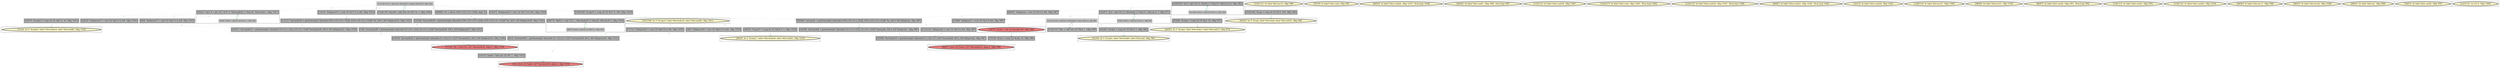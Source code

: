 
digraph G {



node295->node293 [style=dotted,color=forestgreen,label="T",fontcolor=forestgreen ]
node294->node295 [style=dotted,color=forestgreen,label="T",fontcolor=forestgreen ]
node304->node319 [style=dotted,color=forestgreen,label="T",fontcolor=forestgreen ]
node337->node291 [style=dotted,color=forestgreen,label="T",fontcolor=forestgreen ]
node337->node282 [style=dotted,color=forestgreen,label="T",fontcolor=forestgreen ]
node284->node318 [style=dotted,color=forestgreen,label="T",fontcolor=forestgreen ]
node309->node312 [style=dotted,color=forestgreen,label="T",fontcolor=forestgreen ]
node304->node303 [style=dotted,color=forestgreen,label="T",fontcolor=forestgreen ]
node302->node318 [style=dotted,color=forestgreen,label="T",fontcolor=forestgreen ]
node337->node340 [style=dotted,color=forestgreen,label="T",fontcolor=forestgreen ]
node342->node347 [style=dotted,color=forestgreen,label="T",fontcolor=forestgreen ]
node283->node316 [style=dotted,color=forestgreen,label="T",fontcolor=forestgreen ]
node285->node328 [style=dotted,color=forestgreen,label="T",fontcolor=forestgreen ]
node307->node311 [style=dotted,color=forestgreen,label="T",fontcolor=forestgreen ]
node336->node337 [style=dotted,color=forestgreen,label="T",fontcolor=forestgreen ]
node291->node290 [style=dotted,color=forestgreen,label="T",fontcolor=forestgreen ]
node348->node344 [style=dotted,color=forestgreen,label="T",fontcolor=forestgreen ]
node309->node310 [style=dotted,color=forestgreen,label="T",fontcolor=forestgreen ]
node307->node284 [style=dotted,color=forestgreen,label="T",fontcolor=forestgreen ]
node293->node333 [style=dotted,color=forestgreen,label="T",fontcolor=forestgreen ]
node309->node297 [style=dotted,color=forestgreen,label="T",fontcolor=forestgreen ]
node307->node308 [style=dotted,color=forestgreen,label="T",fontcolor=forestgreen ]
node303->node304 [style=dotted,color=forestgreen,label="T",fontcolor=forestgreen ]
node334->node314 [style=dotted,color=forestgreen,label="T",fontcolor=forestgreen ]
node342->node341 [style=dotted,color=forestgreen,label="T",fontcolor=forestgreen ]
node322->node287 [style=dotted,color=forestgreen,label="T",fontcolor=forestgreen ]
node286->node324 [style=dotted,color=forestgreen,label="T",fontcolor=forestgreen ]
node331->node348 [style=dotted,color=forestgreen,label="T",fontcolor=forestgreen ]
node301->node332 [style=dotted,color=forestgreen,label="T",fontcolor=forestgreen ]
node311->node346 [style=dotted,color=forestgreen,label="T",fontcolor=forestgreen ]
node307->node295 [style=dotted,color=forestgreen,label="T",fontcolor=forestgreen ]
node332->node331 [style=dotted,color=forestgreen,label="T",fontcolor=forestgreen ]
node318->node316 [style=dotted,color=forestgreen,label="T",fontcolor=forestgreen ]
node289->node322 [style=dotted,color=forestgreen,label="T",fontcolor=forestgreen ]
node307->node289 [style=dotted,color=forestgreen,label="T",fontcolor=forestgreen ]
node347->node331 [style=dotted,color=forestgreen,label="T",fontcolor=forestgreen ]
node312->node348 [style=dotted,color=forestgreen,label="T",fontcolor=forestgreen ]
node337->node336 [style=dotted,color=forestgreen,label="T",fontcolor=forestgreen ]
node314->node344 [style=dotted,color=forestgreen,label="T",fontcolor=forestgreen ]
node308->node307 [style=dotted,color=forestgreen,label="T",fontcolor=forestgreen ]
node295->node288 [style=dotted,color=forestgreen,label="T",fontcolor=forestgreen ]
node295->node294 [style=dotted,color=forestgreen,label="T",fontcolor=forestgreen ]
node302->node322 [style=dotted,color=forestgreen,label="T",fontcolor=forestgreen ]
node304->node301 [style=dotted,color=forestgreen,label="T",fontcolor=forestgreen ]
node295->node283 [style=dotted,color=forestgreen,label="T",fontcolor=forestgreen ]
node343->node345 [style=dotted,color=forestgreen,label="T",fontcolor=forestgreen ]
node287->node286 [style=dotted,color=forestgreen,label="T",fontcolor=forestgreen ]
node288->node287 [style=dotted,color=forestgreen,label="T",fontcolor=forestgreen ]
node302->node332 [style=dotted,color=forestgreen,label="T",fontcolor=forestgreen ]
node310->node309 [style=dotted,color=forestgreen,label="T",fontcolor=forestgreen ]
node316->node281 [style=dotted,color=forestgreen,label="T",fontcolor=forestgreen ]
node342->node343 [style=dotted,color=forestgreen,label="T",fontcolor=forestgreen ]
node340->node286 [style=dotted,color=forestgreen,label="T",fontcolor=forestgreen ]
node282->node281 [style=dotted,color=forestgreen,label="T",fontcolor=forestgreen ]
node281->node328 [style=dotted,color=forestgreen,label="T",fontcolor=forestgreen ]
node341->node342 [style=dotted,color=forestgreen,label="T",fontcolor=forestgreen ]
node319->node325 [style=dotted,color=forestgreen,label="T",fontcolor=forestgreen ]
node297->node296 [style=dotted,color=forestgreen,label="T",fontcolor=forestgreen ]
node324->node285 [style=dotted,color=forestgreen,label="T",fontcolor=forestgreen ]


subgraph cluster61 {


node348 [penwidth=3.0,fontsize=20,fillcolor=grey,label="[55/58]  %arrayidx10 = getelementptr inbounds [5 x i32], [5 x i32]* %arrayidx8, i64 0, i64 %idxprom9, !dbg !987",shape=rectangle,style=filled ]



}

subgraph cluster60 {


node347 [penwidth=3.0,fontsize=20,fillcolor=grey,label="[53/60]  %idxprom7 = sext i32 %j.0 to i64, !dbg !987",shape=rectangle,style=filled ]



}

subgraph cluster55 {


node342 [penwidth=3.0,fontsize=20,fillcolor=grey,label="[52/67]  %j.0 = phi i32 [ 0, %for.body ], [ %inc12, %for.inc11 ], !dbg !971",shape=rectangle,style=filled ]
node341 [fillcolor=grey,label="[61/62]  %inc12 = add nsw i32 %j.0, 1, !dbg !995",shape=rectangle,style=filled ]



}

subgraph cluster53 {


node339 [penwidth=3.0,fontsize=20,fillcolor=lemonchiffon,label="[130/131]  br label %for.inc14, !dbg !999",shape=ellipse,style=filled ]



}

subgraph cluster51 {


node337 [penwidth=3.0,fontsize=20,fillcolor=grey,label="[68/73]  %k25.0 = phi i32 [ 1, %for.body24 ], [ %inc42, %for.inc41 ], !dbg !1026",shape=rectangle,style=filled ]
node336 [fillcolor=grey,label="[69/70]  %inc42 = add nsw i32 %k25.0, 1, !dbg !1036",shape=rectangle,style=filled ]



}

subgraph cluster50 {


node335 [penwidth=3.0,fontsize=20,fillcolor=lemonchiffon,label="[78/79]  br label %for.cond, !dbg !961",shape=ellipse,style=filled ]



}

subgraph cluster49 {


node334 [penwidth=3.0,fontsize=20,fillcolor=lightcoral,label="[74/77]  %call = call i32 @rand() #3, !dbg !984",shape=ellipse,style=filled ]



}

subgraph cluster45 {


node330 [penwidth=3.0,fontsize=20,fillcolor=lemonchiffon,label="[94/95]  br label %for.cond26, !dbg !1037, !llvm.loop !1038",shape=ellipse,style=filled ]



}

subgraph cluster41 {


node326 [penwidth=3.0,fontsize=20,fillcolor=lemonchiffon,label="[82/83]  br label %for.cond1, !dbg !996, !llvm.loop !997",shape=ellipse,style=filled ]



}

subgraph cluster39 {


node324 [penwidth=3.0,fontsize=20,fillcolor=lightcoral,label="[17/18]  %0 = load i32, i32* %arrayidx34, align 4, !dbg !1030",shape=ellipse,style=filled ]



}

subgraph cluster38 {


node323 [penwidth=3.0,fontsize=20,fillcolor=lemonchiffon,label="[132/133]  br label %for.cond18, !dbg !1007",shape=ellipse,style=filled ]



}

subgraph cluster46 {


node331 [penwidth=3.0,fontsize=20,fillcolor=grey,label="[54/59]  %arrayidx8 = getelementptr inbounds [10 x [5 x i32]], [10 x [5 x i32]]* %arrayidx, i64 0, i64 %idxprom7, !dbg !987",shape=rectangle,style=filled ]



}

subgraph cluster37 {


node322 [penwidth=3.0,fontsize=20,fillcolor=grey,label="[25/26]  %arrayidx30 = getelementptr inbounds [100 x [10 x [5 x i32]]], [100 x [10 x [5 x i32]]]* %a, i64 0, i64 %idxprom29, !dbg !1030",shape=rectangle,style=filled ]



}

subgraph cluster36 {


node321 [penwidth=3.0,fontsize=20,fillcolor=lemonchiffon,label="[126/127]  br label %for.cond, !dbg !1001, !llvm.loop !1002",shape=ellipse,style=filled ]



}

subgraph cluster59 {


node346 [penwidth=3.0,fontsize=20,fillcolor=lemonchiffon,label="[107/108]  br i1 %cmp19, label %for.body20, label %for.end49, !dbg !1011",shape=ellipse,style=filled ]



}

subgraph cluster15 {


node297 [penwidth=3.0,fontsize=20,fillcolor=grey,label="[42/45]  %cmp5 = icmp slt i32 %k.0, 5, !dbg !982",shape=rectangle,style=filled ]



}

subgraph cluster40 {


node325 [penwidth=3.0,fontsize=20,fillcolor=lemonchiffon,label="[92/93]  br i1 %cmp, label %for.body, label %for.end16, !dbg !965",shape=ellipse,style=filled ]



}

subgraph cluster35 {


node320 [penwidth=3.0,fontsize=20,fillcolor=lemonchiffon,label="[124/125]  br label %for.cond18, !dbg !1047, !llvm.loop !1048",shape=ellipse,style=filled ]



}

subgraph cluster54 {


node340 [penwidth=3.0,fontsize=20,fillcolor=grey,label="[71/72]  %idxprom33 = sext i32 %k25.0 to i64, !dbg !1030",shape=rectangle,style=filled ]



}

subgraph cluster42 {


node327 [penwidth=3.0,fontsize=20,fillcolor=lemonchiffon,label="[80/81]  br label %for.cond22, !dbg !1042, !llvm.loop !1043",shape=ellipse,style=filled ]



}

subgraph cluster11 {


node292 [penwidth=3.0,fontsize=20,fillcolor=lemonchiffon,label="[32/33]  br label %for.cond26, !dbg !1025",shape=ellipse,style=filled ]



}

subgraph cluster43 {


node328 [penwidth=3.0,fontsize=20,fillcolor=lightcoral,label="[1/2]  store i32 %add, i32* %arrayidx40, align 4, !dbg !1034",shape=ellipse,style=filled ]



}

subgraph cluster19 {


node301 [penwidth=3.0,fontsize=20,fillcolor=grey,label="[84/87]  %idxprom = sext i32 %i.0 to i64, !dbg !987",shape=rectangle,style=filled ]



}

subgraph cluster9 {


node290 [penwidth=3.0,fontsize=20,fillcolor=lemonchiffon,label="[28/29]  br i1 %cmp27, label %for.body28, label %for.end43, !dbg !1029",shape=ellipse,style=filled ]



}

subgraph cluster52 {


node338 [penwidth=3.0,fontsize=20,fillcolor=lemonchiffon,label="[128/129]  br label %for.inc47, !dbg !1045",shape=ellipse,style=filled ]



}

subgraph cluster8 {


node289 [penwidth=3.0,fontsize=20,fillcolor=grey,label="[24/27]  %idxprom29 = sext i32 %i17.0 to i64, !dbg !1030",shape=rectangle,style=filled ]



}

subgraph cluster10 {


node291 [penwidth=3.0,fontsize=20,fillcolor=grey,label="[30/31]  %cmp27 = icmp slt i32 %k25.0, 5, !dbg !1028",shape=rectangle,style=filled ]



}

subgraph cluster23 {


node306 [penwidth=3.0,fontsize=20,fillcolor=lemonchiffon,label="[88/89]  br label %for.inc41, !dbg !1035",shape=ellipse,style=filled ]



}

subgraph cluster7 {


node288 [penwidth=3.0,fontsize=20,fillcolor=grey,label="[22/23]  %idxprom31 = sext i32 %j21.0 to i64, !dbg !1030",shape=rectangle,style=filled ]



}

subgraph cluster14 {


node296 [penwidth=3.0,fontsize=20,fillcolor=lemonchiffon,label="[43/44]  br i1 %cmp5, label %for.body6, label %for.end, !dbg !983",shape=ellipse,style=filled ]



}

subgraph cluster44 {


node329 [penwidth=3.0,fontsize=20,fillcolor=lemonchiffon,label="[96/97]  br label %for.cond4, !dbg !991, !llvm.loop !992",shape=ellipse,style=filled ]



}

subgraph cluster6 {


node287 [penwidth=3.0,fontsize=20,fillcolor=grey,label="[20/21]  %arrayidx32 = getelementptr inbounds [10 x [5 x i32]], [10 x [5 x i32]]* %arrayidx30, i64 0, i64 %idxprom31, !dbg !1030",shape=rectangle,style=filled ]



}

subgraph cluster30 {


node315 [penwidth=3.0,fontsize=20,fillcolor=lemonchiffon,label="[120/121]  br label %for.cond1, !dbg !970",shape=ellipse,style=filled ]



}

subgraph cluster31 {


node316 [penwidth=3.0,fontsize=20,fillcolor=grey,label="[7/8]  %arrayidx38 = getelementptr inbounds [10 x [5 x i32]], [10 x [5 x i32]]* %arrayidx36, i64 0, i64 %idxprom37, !dbg !1033",shape=rectangle,style=filled ]



}

subgraph cluster0 {


node281 [penwidth=3.0,fontsize=20,fillcolor=grey,label="[0/3]  %arrayidx40 = getelementptr inbounds [5 x i32], [5 x i32]* %arrayidx38, i64 0, i64 %idxprom39, !dbg !1033",shape=rectangle,style=filled ]



}

subgraph cluster13 {


node295 [penwidth=3.0,fontsize=20,fillcolor=grey,label="[38/41]  %j21.0 = phi i32 [ %i17.0, %for.body20 ], [ %inc45, %for.inc44 ], !dbg !1017",shape=rectangle,style=filled ]
node294 [fillcolor=grey,label="[39/40]  %inc45 = add nsw i32 %j21.0, 1, !dbg !1041",shape=rectangle,style=filled ]



}

subgraph cluster5 {


node286 [penwidth=3.0,fontsize=20,fillcolor=grey,label="[16/19]  %arrayidx34 = getelementptr inbounds [5 x i32], [5 x i32]* %arrayidx32, i64 0, i64 %idxprom33, !dbg !1030",shape=rectangle,style=filled ]



}

subgraph cluster47 {


node332 [penwidth=3.0,fontsize=20,fillcolor=grey,label="[85/86]  %arrayidx = getelementptr inbounds [100 x [10 x [5 x i32]]], [100 x [10 x [5 x i32]]]* %a, i64 0, i64 %idxprom, !dbg !987",shape=rectangle,style=filled ]



}

subgraph cluster1 {


node282 [penwidth=3.0,fontsize=20,fillcolor=grey,label="[4/5]  %idxprom39 = sext i32 %k25.0 to i64, !dbg !1033",shape=rectangle,style=filled ]



}

subgraph cluster58 {


node345 [penwidth=3.0,fontsize=20,fillcolor=lemonchiffon,label="[64/65]  br i1 %cmp2, label %for.body3, label %for.end13, !dbg !974",shape=ellipse,style=filled ]



}

subgraph cluster32 {


node317 [penwidth=3.0,fontsize=20,fillcolor=lemonchiffon,label="[134/135]  br label %for.cond22, !dbg !1016",shape=ellipse,style=filled ]



}

subgraph cluster3 {


node284 [penwidth=3.0,fontsize=20,fillcolor=grey,label="[10/13]  %idxprom35 = sext i32 %i17.0 to i64, !dbg !1033",shape=rectangle,style=filled ]



}

subgraph cluster48 {


node333 [penwidth=3.0,fontsize=20,fillcolor=lemonchiffon,label="[35/36]  br i1 %cmp23, label %for.body24, label %for.end46, !dbg !1020",shape=ellipse,style=filled ]



}

subgraph cluster4 {


node285 [penwidth=3.0,fontsize=20,fillcolor=grey,label="[14/15]  %add = add nsw i32 %0, 1, !dbg !1032",shape=rectangle,style=filled ]



}

subgraph cluster57 {


node344 [penwidth=3.0,fontsize=20,fillcolor=lightcoral,label="[56/57]  store i32 %rem, i32* %arrayidx10, align 4, !dbg !988",shape=ellipse,style=filled ]



}

subgraph cluster17 {


node299 [penwidth=3.0,fontsize=20,fillcolor=lemonchiffon,label="[48/49]  br label %for.inc11, !dbg !994",shape=ellipse,style=filled ]



}

subgraph cluster16 {


node298 [penwidth=3.0,fontsize=20,fillcolor=lemonchiffon,label="[46/47]  br label %for.inc44, !dbg !1040",shape=ellipse,style=filled ]



}

subgraph cluster2 {


node283 [penwidth=3.0,fontsize=20,fillcolor=grey,label="[6/9]  %idxprom37 = sext i32 %j21.0 to i64, !dbg !1033",shape=rectangle,style=filled ]



}

subgraph cluster34 {


node319 [penwidth=3.0,fontsize=20,fillcolor=grey,label="[103/104]  %cmp = icmp slt i32 %i.0, 100, !dbg !964",shape=rectangle,style=filled ]



}

subgraph cluster22 {


node305 [penwidth=3.0,fontsize=20,fillcolor=lemonchiffon,label="[90/91]  br label %for.inc, !dbg !989",shape=ellipse,style=filled ]



}

subgraph cluster56 {


node343 [penwidth=3.0,fontsize=20,fillcolor=grey,label="[63/66]  %cmp2 = icmp slt i32 %j.0, 10, !dbg !973",shape=rectangle,style=filled ]



}

subgraph cluster25 {


node310 [penwidth=3.0,fontsize=20,fillcolor=grey,label="[110/115]  %inc = add nsw i32 %k.0, 1, !dbg !990",shape=rectangle,style=filled ]
node309 [fillcolor=grey,label="[111/114]  %k.0 = phi i32 [ 0, %for.body3 ], [ %inc, %for.inc ], !dbg !980",shape=rectangle,style=filled ]



}

subgraph cluster18 {


node300 [penwidth=3.0,fontsize=20,fillcolor=lemonchiffon,label="[50/51]  br label %for.cond4, !dbg !979",shape=ellipse,style=filled ]



}

subgraph cluster29 {


node314 [penwidth=3.0,fontsize=20,fillcolor=grey,label="[75/76]  %rem = srem i32 %call, 10, !dbg !986",shape=rectangle,style=filled ]



}

subgraph cluster20 {


node302 [penwidth=3.0,fontsize=20,fillcolor=grey,label="[98/99]  %a = alloca [100 x [10 x [5 x i32]]], align 16",shape=rectangle,style=filled ]



}

subgraph cluster26 {


node311 [penwidth=3.0,fontsize=20,fillcolor=grey,label="[106/109]  %cmp19 = icmp slt i32 %i17.0, 100, !dbg !1010",shape=rectangle,style=filled ]



}

subgraph cluster24 {


node308 [penwidth=3.0,fontsize=20,fillcolor=grey,label="[116/119]  %inc48 = add nsw i32 %i17.0, 1, !dbg !1046",shape=rectangle,style=filled ]
node307 [fillcolor=grey,label="[117/118]  %i17.0 = phi i32 [ 0, %for.end16 ], [ %inc48, %for.inc47 ], !dbg !1008",shape=rectangle,style=filled ]



}

subgraph cluster28 {


node313 [penwidth=3.0,fontsize=20,fillcolor=lemonchiffon,label="[122/123]  ret i32 0, !dbg !1050",shape=ellipse,style=filled ]



}

subgraph cluster27 {


node312 [penwidth=3.0,fontsize=20,fillcolor=grey,label="[112/113]  %idxprom9 = sext i32 %k.0 to i64, !dbg !987",shape=rectangle,style=filled ]



}

subgraph cluster21 {


node304 [penwidth=3.0,fontsize=20,fillcolor=grey,label="[100/105]  %i.0 = phi i32 [ 0, %entry ], [ %inc15, %for.inc14 ], !dbg !962",shape=rectangle,style=filled ]
node303 [fillcolor=grey,label="[101/102]  %inc15 = add nsw i32 %i.0, 1, !dbg !1000",shape=rectangle,style=filled ]



}

subgraph cluster12 {


node293 [penwidth=3.0,fontsize=20,fillcolor=grey,label="[34/37]  %cmp23 = icmp slt i32 %j21.0, 10, !dbg !1019",shape=rectangle,style=filled ]



}

subgraph cluster33 {


node318 [penwidth=3.0,fontsize=20,fillcolor=grey,label="[11/12]  %arrayidx36 = getelementptr inbounds [100 x [10 x [5 x i32]]], [100 x [10 x [5 x i32]]]* %a, i64 0, i64 %idxprom35, !dbg !1033",shape=rectangle,style=filled ]



}

}
